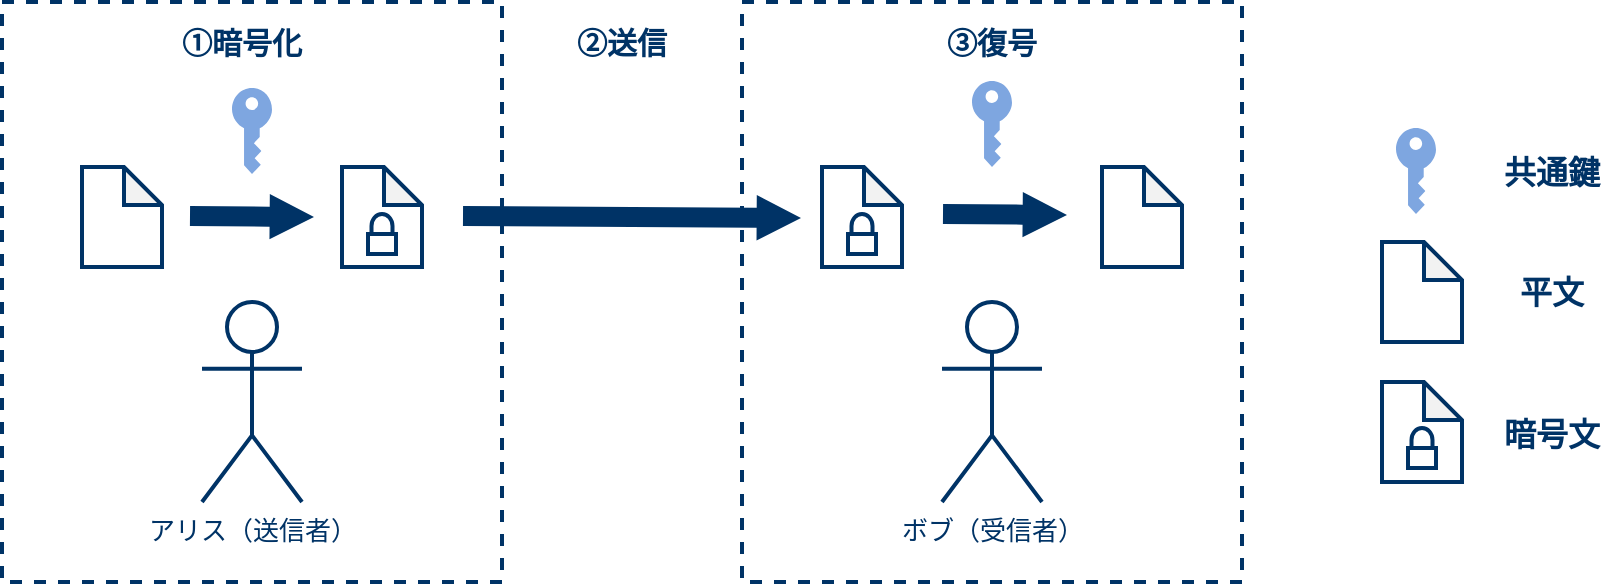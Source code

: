 <mxfile version="13.1.3">
    <diagram id="6hGFLwfOUW9BJ-s0fimq" name="Page-1">
        <mxGraphModel dx="1826" dy="1827" grid="1" gridSize="10" guides="1" tooltips="1" connect="1" arrows="1" fold="1" page="1" pageScale="1" pageWidth="1169" pageHeight="827" math="0" shadow="0">
            <root>
                <mxCell id="0"/>
                <mxCell id="1" parent="0"/>
                <mxCell id="77" value="" style="rounded=0;whiteSpace=wrap;html=1;dashed=1;strokeColor=#003366;strokeWidth=2;fillColor=#ffffff;" parent="1" vertex="1">
                    <mxGeometry x="340" y="-20" width="250" height="290" as="geometry"/>
                </mxCell>
                <mxCell id="72" value="" style="rounded=0;whiteSpace=wrap;html=1;dashed=1;strokeColor=#003366;strokeWidth=2;fillColor=#ffffff;" parent="1" vertex="1">
                    <mxGeometry x="-30" y="-20" width="250" height="290" as="geometry"/>
                </mxCell>
                <mxCell id="2" value="&lt;font color=&quot;#003366&quot; style=&quot;font-size: 13px&quot;&gt;アリス（送信者）&lt;/font&gt;" style="shape=umlActor;verticalLabelPosition=bottom;labelBackgroundColor=#ffffff;verticalAlign=top;html=1;outlineConnect=0;strokeColor=#003366;strokeWidth=2;" parent="1" vertex="1">
                    <mxGeometry x="70" y="130" width="50" height="100" as="geometry"/>
                </mxCell>
                <mxCell id="3" value="&lt;font color=&quot;#003366&quot; style=&quot;font-size: 13px&quot;&gt;ボブ（受信者）&lt;/font&gt;" style="shape=umlActor;verticalLabelPosition=bottom;labelBackgroundColor=#ffffff;verticalAlign=top;html=1;outlineConnect=0;strokeColor=#003366;strokeWidth=2;" parent="1" vertex="1">
                    <mxGeometry x="440" y="130" width="50" height="100" as="geometry"/>
                </mxCell>
                <mxCell id="11" value="" style="shape=flexArrow;endArrow=classic;html=1;endWidth=11.667;endSize=7.058;fillColor=#003366;strokeColor=none;" parent="1" edge="1">
                    <mxGeometry width="50" height="50" relative="1" as="geometry">
                        <mxPoint x="200" y="87.0" as="sourcePoint"/>
                        <mxPoint x="370" y="88" as="targetPoint"/>
                    </mxGeometry>
                </mxCell>
                <mxCell id="22" value="&lt;font color=&quot;#003366&quot;&gt;&lt;br&gt;&lt;br&gt;&lt;/font&gt;" style="shape=note;whiteSpace=wrap;html=1;backgroundOutline=1;darkOpacity=0.05;size=19;gradientColor=none;fillColor=#FFFFFF;strokeColor=#003366;strokeWidth=2;" parent="1" vertex="1">
                    <mxGeometry x="140" y="62.5" width="40" height="50" as="geometry"/>
                </mxCell>
                <mxCell id="45" value="" style="pointerEvents=1;shadow=0;dashed=0;html=1;strokeColor=none;labelPosition=center;verticalLabelPosition=bottom;verticalAlign=top;outlineConnect=0;align=center;shape=mxgraph.office.security.key_permissions;fillColor=#7EA6E0;" parent="1" vertex="1">
                    <mxGeometry x="85" y="23" width="20" height="43" as="geometry"/>
                </mxCell>
                <mxCell id="46" value="" style="pointerEvents=1;shadow=0;dashed=0;html=1;strokeColor=none;labelPosition=center;verticalLabelPosition=bottom;verticalAlign=top;outlineConnect=0;align=center;shape=mxgraph.office.security.key_permissions;fillColor=#7EA6E0;" parent="1" vertex="1">
                    <mxGeometry x="455" y="19.5" width="20" height="43" as="geometry"/>
                </mxCell>
                <mxCell id="53" value="&lt;font color=&quot;#003366&quot;&gt;&lt;br&gt;&lt;br&gt;&lt;/font&gt;" style="shape=note;whiteSpace=wrap;html=1;backgroundOutline=1;darkOpacity=0.05;size=19;gradientColor=none;fillColor=#FFFFFF;strokeColor=#003366;strokeWidth=2;" parent="1" vertex="1">
                    <mxGeometry x="10" y="62.5" width="40" height="50" as="geometry"/>
                </mxCell>
                <mxCell id="54" value="&lt;font color=&quot;#003366&quot;&gt;&lt;br&gt;&lt;br&gt;&lt;/font&gt;" style="shape=note;whiteSpace=wrap;html=1;backgroundOutline=1;darkOpacity=0.05;size=19;gradientColor=none;fillColor=#FFFFFF;strokeColor=#003366;strokeWidth=2;" parent="1" vertex="1">
                    <mxGeometry x="520" y="62.5" width="40" height="50" as="geometry"/>
                </mxCell>
                <mxCell id="57" value="&lt;font color=&quot;#003366&quot;&gt;&lt;br&gt;&lt;br&gt;&lt;/font&gt;" style="shape=note;whiteSpace=wrap;html=1;backgroundOutline=1;darkOpacity=0.05;size=19;gradientColor=none;fillColor=#FFFFFF;strokeColor=#003366;strokeWidth=2;" parent="1" vertex="1">
                    <mxGeometry x="380" y="62.5" width="40" height="50" as="geometry"/>
                </mxCell>
                <mxCell id="60" value="" style="shape=flexArrow;endArrow=classic;html=1;endWidth=11.667;endSize=7.058;fillColor=#003366;strokeColor=none;" parent="1" edge="1">
                    <mxGeometry width="50" height="50" relative="1" as="geometry">
                        <mxPoint x="63.5" y="87" as="sourcePoint"/>
                        <mxPoint x="126.5" y="87.5" as="targetPoint"/>
                    </mxGeometry>
                </mxCell>
                <mxCell id="61" value="" style="shape=flexArrow;endArrow=classic;html=1;endWidth=11.667;endSize=7.058;fillColor=#003366;strokeColor=none;" parent="1" edge="1">
                    <mxGeometry width="50" height="50" relative="1" as="geometry">
                        <mxPoint x="440" y="86" as="sourcePoint"/>
                        <mxPoint x="503" y="86.5" as="targetPoint"/>
                    </mxGeometry>
                </mxCell>
                <mxCell id="69" value="" style="html=1;verticalLabelPosition=bottom;align=center;labelBackgroundColor=#ffffff;verticalAlign=top;strokeWidth=2;strokeColor=#003366;shadow=0;dashed=0;shape=mxgraph.ios7.icons.locked;" parent="1" vertex="1">
                    <mxGeometry x="153" y="86" width="14" height="20" as="geometry"/>
                </mxCell>
                <mxCell id="70" value="" style="html=1;verticalLabelPosition=bottom;align=center;labelBackgroundColor=#ffffff;verticalAlign=top;strokeWidth=2;strokeColor=#003366;shadow=0;dashed=0;shape=mxgraph.ios7.icons.locked;" parent="1" vertex="1">
                    <mxGeometry x="393" y="86" width="14" height="20" as="geometry"/>
                </mxCell>
                <mxCell id="73" value="&lt;font style=&quot;font-size: 15px&quot; color=&quot;#003366&quot;&gt;&lt;b&gt;①暗号化&lt;/b&gt;&lt;/font&gt;" style="text;html=1;strokeColor=none;fillColor=none;align=center;verticalAlign=middle;whiteSpace=wrap;rounded=0;dashed=1;" parent="1" vertex="1">
                    <mxGeometry x="10" y="-10" width="160" height="20" as="geometry"/>
                </mxCell>
                <mxCell id="75" value="&lt;font style=&quot;font-size: 15px&quot; color=&quot;#003366&quot;&gt;&lt;b&gt;②送信&lt;/b&gt;&lt;/font&gt;" style="text;html=1;strokeColor=none;fillColor=none;align=center;verticalAlign=middle;whiteSpace=wrap;rounded=0;dashed=1;" parent="1" vertex="1">
                    <mxGeometry x="200" y="-10" width="160" height="20" as="geometry"/>
                </mxCell>
                <mxCell id="76" value="&lt;font style=&quot;font-size: 15px&quot; color=&quot;#003366&quot;&gt;&lt;b&gt;③復号&lt;/b&gt;&lt;/font&gt;" style="text;html=1;strokeColor=none;fillColor=none;align=center;verticalAlign=middle;whiteSpace=wrap;rounded=0;dashed=1;" parent="1" vertex="1">
                    <mxGeometry x="385" y="-10" width="160" height="20" as="geometry"/>
                </mxCell>
                <mxCell id="81" value="&lt;font color=&quot;#003366&quot;&gt;&lt;br&gt;&lt;br&gt;&lt;/font&gt;" style="shape=note;whiteSpace=wrap;html=1;backgroundOutline=1;darkOpacity=0.05;size=19;gradientColor=none;fillColor=#FFFFFF;strokeColor=#003366;strokeWidth=2;" parent="1" vertex="1">
                    <mxGeometry x="660" y="100" width="40" height="50" as="geometry"/>
                </mxCell>
                <mxCell id="82" value="&lt;font color=&quot;#003366&quot;&gt;&lt;br&gt;&lt;br&gt;&lt;/font&gt;" style="shape=note;whiteSpace=wrap;html=1;backgroundOutline=1;darkOpacity=0.05;size=19;gradientColor=none;fillColor=#FFFFFF;strokeColor=#003366;strokeWidth=2;" parent="1" vertex="1">
                    <mxGeometry x="660" y="170" width="40" height="50" as="geometry"/>
                </mxCell>
                <mxCell id="83" value="" style="html=1;verticalLabelPosition=bottom;align=center;labelBackgroundColor=#ffffff;verticalAlign=top;strokeWidth=2;strokeColor=#003366;shadow=0;dashed=0;shape=mxgraph.ios7.icons.locked;" parent="1" vertex="1">
                    <mxGeometry x="673" y="193" width="14" height="20" as="geometry"/>
                </mxCell>
                <mxCell id="84" value="" style="pointerEvents=1;shadow=0;dashed=0;html=1;strokeColor=none;labelPosition=center;verticalLabelPosition=bottom;verticalAlign=top;outlineConnect=0;align=center;shape=mxgraph.office.security.key_permissions;fillColor=#7EA6E0;" parent="1" vertex="1">
                    <mxGeometry x="667" y="43" width="20" height="43" as="geometry"/>
                </mxCell>
                <mxCell id="85" value="&lt;font style=&quot;font-size: 16px&quot; color=&quot;#003366&quot;&gt;&lt;b&gt;共通鍵&lt;/b&gt;&lt;/font&gt;" style="text;html=1;strokeColor=none;fillColor=none;align=center;verticalAlign=middle;whiteSpace=wrap;rounded=0;dashed=1;" parent="1" vertex="1">
                    <mxGeometry x="710" y="47.5" width="70" height="34" as="geometry"/>
                </mxCell>
                <mxCell id="86" value="&lt;font color=&quot;#003366&quot;&gt;&lt;span style=&quot;font-size: 16px&quot;&gt;&lt;b&gt;平文&lt;/b&gt;&lt;/span&gt;&lt;/font&gt;" style="text;html=1;strokeColor=none;fillColor=none;align=center;verticalAlign=middle;whiteSpace=wrap;rounded=0;dashed=1;" parent="1" vertex="1">
                    <mxGeometry x="710" y="108" width="70" height="34" as="geometry"/>
                </mxCell>
                <mxCell id="87" value="&lt;font color=&quot;#003366&quot;&gt;&lt;span style=&quot;font-size: 16px&quot;&gt;&lt;b&gt;暗号文&lt;/b&gt;&lt;/span&gt;&lt;/font&gt;" style="text;html=1;strokeColor=none;fillColor=none;align=center;verticalAlign=middle;whiteSpace=wrap;rounded=0;dashed=1;" parent="1" vertex="1">
                    <mxGeometry x="710" y="179" width="70" height="34" as="geometry"/>
                </mxCell>
            </root>
        </mxGraphModel>
    </diagram>
</mxfile>